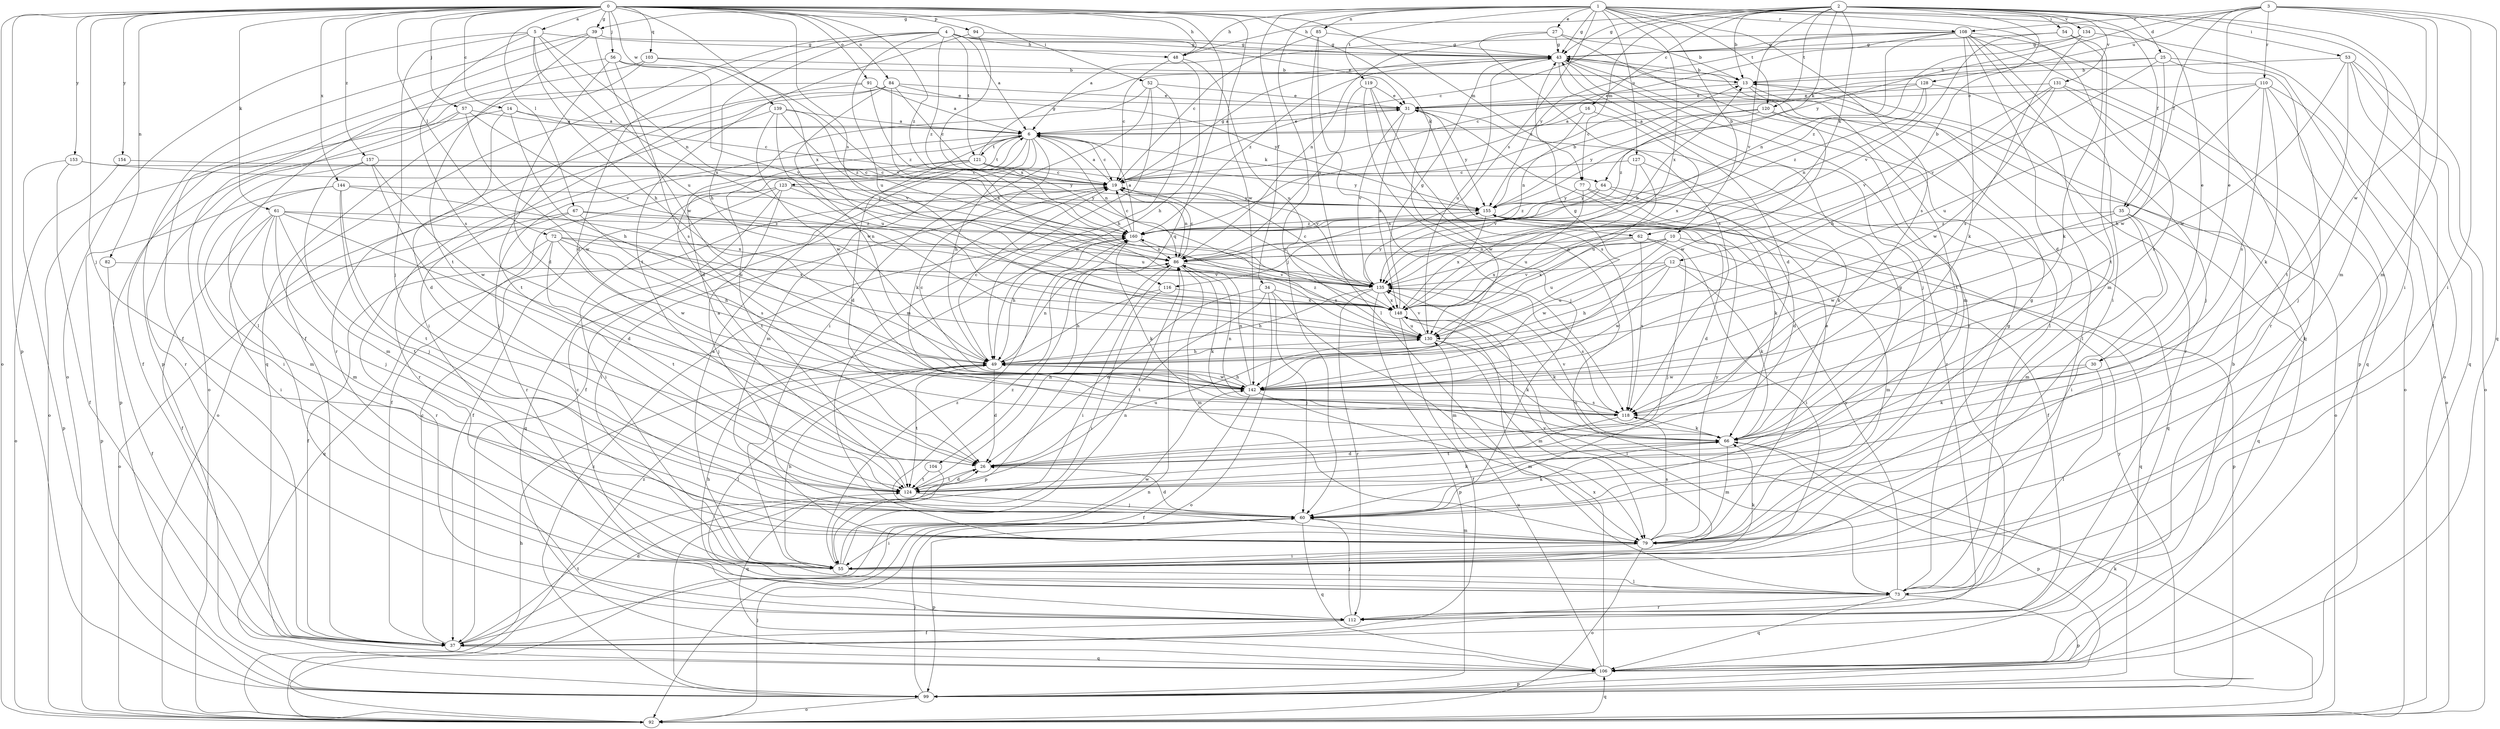 strict digraph  {
0;
1;
2;
3;
4;
5;
6;
10;
12;
13;
14;
16;
19;
25;
26;
27;
30;
31;
34;
35;
37;
39;
43;
48;
49;
52;
53;
54;
55;
56;
57;
60;
61;
62;
64;
66;
67;
72;
73;
77;
79;
82;
84;
85;
86;
91;
92;
94;
99;
103;
104;
106;
108;
110;
112;
116;
118;
119;
120;
121;
123;
124;
127;
128;
130;
131;
134;
135;
139;
142;
144;
148;
153;
154;
155;
157;
160;
0 -> 5  [label=a];
0 -> 14  [label=c];
0 -> 39  [label=g];
0 -> 48  [label=h];
0 -> 52  [label=i];
0 -> 56  [label=j];
0 -> 57  [label=j];
0 -> 60  [label=j];
0 -> 61  [label=k];
0 -> 62  [label=k];
0 -> 67  [label=l];
0 -> 72  [label=l];
0 -> 77  [label=m];
0 -> 82  [label=n];
0 -> 84  [label=n];
0 -> 91  [label=o];
0 -> 92  [label=o];
0 -> 94  [label=p];
0 -> 99  [label=p];
0 -> 103  [label=q];
0 -> 104  [label=q];
0 -> 116  [label=s];
0 -> 139  [label=w];
0 -> 142  [label=w];
0 -> 144  [label=x];
0 -> 148  [label=x];
0 -> 153  [label=y];
0 -> 154  [label=y];
0 -> 157  [label=z];
0 -> 160  [label=z];
1 -> 10  [label=b];
1 -> 27  [label=e];
1 -> 30  [label=e];
1 -> 34  [label=f];
1 -> 35  [label=f];
1 -> 39  [label=g];
1 -> 43  [label=g];
1 -> 48  [label=h];
1 -> 60  [label=j];
1 -> 85  [label=n];
1 -> 106  [label=q];
1 -> 108  [label=r];
1 -> 116  [label=s];
1 -> 118  [label=s];
1 -> 119  [label=t];
1 -> 120  [label=t];
1 -> 127  [label=u];
1 -> 148  [label=x];
2 -> 12  [label=b];
2 -> 13  [label=b];
2 -> 16  [label=c];
2 -> 19  [label=c];
2 -> 25  [label=d];
2 -> 43  [label=g];
2 -> 48  [label=h];
2 -> 53  [label=i];
2 -> 54  [label=i];
2 -> 55  [label=i];
2 -> 62  [label=k];
2 -> 64  [label=k];
2 -> 77  [label=m];
2 -> 79  [label=m];
2 -> 120  [label=t];
2 -> 131  [label=v];
2 -> 134  [label=v];
2 -> 135  [label=v];
3 -> 30  [label=e];
3 -> 35  [label=f];
3 -> 55  [label=i];
3 -> 79  [label=m];
3 -> 106  [label=q];
3 -> 108  [label=r];
3 -> 110  [label=r];
3 -> 128  [label=u];
3 -> 142  [label=w];
3 -> 155  [label=y];
4 -> 6  [label=a];
4 -> 26  [label=d];
4 -> 31  [label=e];
4 -> 37  [label=f];
4 -> 43  [label=g];
4 -> 48  [label=h];
4 -> 49  [label=h];
4 -> 121  [label=t];
4 -> 130  [label=u];
4 -> 160  [label=z];
5 -> 43  [label=g];
5 -> 49  [label=h];
5 -> 60  [label=j];
5 -> 86  [label=n];
5 -> 92  [label=o];
5 -> 118  [label=s];
5 -> 130  [label=u];
5 -> 148  [label=x];
6 -> 19  [label=c];
6 -> 26  [label=d];
6 -> 31  [label=e];
6 -> 37  [label=f];
6 -> 49  [label=h];
6 -> 64  [label=k];
6 -> 66  [label=k];
6 -> 79  [label=m];
6 -> 86  [label=n];
6 -> 112  [label=r];
6 -> 121  [label=t];
6 -> 123  [label=t];
10 -> 79  [label=m];
10 -> 86  [label=n];
10 -> 99  [label=p];
10 -> 130  [label=u];
10 -> 142  [label=w];
10 -> 148  [label=x];
12 -> 49  [label=h];
12 -> 66  [label=k];
12 -> 106  [label=q];
12 -> 130  [label=u];
12 -> 135  [label=v];
12 -> 142  [label=w];
13 -> 31  [label=e];
13 -> 73  [label=l];
13 -> 112  [label=r];
13 -> 124  [label=t];
14 -> 6  [label=a];
14 -> 19  [label=c];
14 -> 26  [label=d];
14 -> 49  [label=h];
14 -> 92  [label=o];
16 -> 6  [label=a];
16 -> 86  [label=n];
16 -> 148  [label=x];
19 -> 6  [label=a];
19 -> 43  [label=g];
19 -> 55  [label=i];
19 -> 86  [label=n];
19 -> 148  [label=x];
19 -> 155  [label=y];
25 -> 13  [label=b];
25 -> 19  [label=c];
25 -> 92  [label=o];
25 -> 106  [label=q];
25 -> 135  [label=v];
25 -> 142  [label=w];
26 -> 124  [label=t];
26 -> 130  [label=u];
27 -> 13  [label=b];
27 -> 43  [label=g];
27 -> 86  [label=n];
27 -> 112  [label=r];
27 -> 118  [label=s];
30 -> 66  [label=k];
30 -> 73  [label=l];
30 -> 142  [label=w];
31 -> 6  [label=a];
31 -> 112  [label=r];
31 -> 135  [label=v];
31 -> 142  [label=w];
31 -> 148  [label=x];
31 -> 155  [label=y];
34 -> 26  [label=d];
34 -> 60  [label=j];
34 -> 79  [label=m];
34 -> 92  [label=o];
34 -> 124  [label=t];
34 -> 148  [label=x];
35 -> 55  [label=i];
35 -> 79  [label=m];
35 -> 106  [label=q];
35 -> 142  [label=w];
35 -> 160  [label=z];
37 -> 13  [label=b];
37 -> 19  [label=c];
37 -> 26  [label=d];
37 -> 106  [label=q];
37 -> 124  [label=t];
39 -> 37  [label=f];
39 -> 43  [label=g];
39 -> 99  [label=p];
39 -> 124  [label=t];
39 -> 142  [label=w];
43 -> 13  [label=b];
43 -> 26  [label=d];
43 -> 60  [label=j];
43 -> 73  [label=l];
43 -> 79  [label=m];
43 -> 130  [label=u];
43 -> 160  [label=z];
48 -> 19  [label=c];
48 -> 49  [label=h];
48 -> 130  [label=u];
49 -> 19  [label=c];
49 -> 26  [label=d];
49 -> 43  [label=g];
49 -> 73  [label=l];
49 -> 86  [label=n];
49 -> 124  [label=t];
49 -> 142  [label=w];
52 -> 26  [label=d];
52 -> 31  [label=e];
52 -> 49  [label=h];
52 -> 55  [label=i];
52 -> 79  [label=m];
53 -> 13  [label=b];
53 -> 73  [label=l];
53 -> 92  [label=o];
53 -> 106  [label=q];
53 -> 124  [label=t];
53 -> 142  [label=w];
54 -> 43  [label=g];
54 -> 66  [label=k];
54 -> 79  [label=m];
54 -> 135  [label=v];
55 -> 6  [label=a];
55 -> 49  [label=h];
55 -> 66  [label=k];
55 -> 73  [label=l];
55 -> 86  [label=n];
55 -> 135  [label=v];
55 -> 142  [label=w];
55 -> 160  [label=z];
56 -> 13  [label=b];
56 -> 26  [label=d];
56 -> 73  [label=l];
56 -> 118  [label=s];
56 -> 135  [label=v];
57 -> 6  [label=a];
57 -> 99  [label=p];
57 -> 112  [label=r];
57 -> 135  [label=v];
57 -> 142  [label=w];
60 -> 26  [label=d];
60 -> 43  [label=g];
60 -> 55  [label=i];
60 -> 66  [label=k];
60 -> 79  [label=m];
60 -> 99  [label=p];
60 -> 106  [label=q];
61 -> 26  [label=d];
61 -> 37  [label=f];
61 -> 55  [label=i];
61 -> 60  [label=j];
61 -> 79  [label=m];
61 -> 124  [label=t];
61 -> 130  [label=u];
61 -> 160  [label=z];
62 -> 55  [label=i];
62 -> 60  [label=j];
62 -> 86  [label=n];
62 -> 118  [label=s];
62 -> 148  [label=x];
64 -> 26  [label=d];
64 -> 106  [label=q];
64 -> 155  [label=y];
64 -> 160  [label=z];
66 -> 26  [label=d];
66 -> 79  [label=m];
66 -> 99  [label=p];
66 -> 135  [label=v];
67 -> 86  [label=n];
67 -> 92  [label=o];
67 -> 112  [label=r];
67 -> 118  [label=s];
67 -> 160  [label=z];
72 -> 37  [label=f];
72 -> 49  [label=h];
72 -> 86  [label=n];
72 -> 106  [label=q];
72 -> 124  [label=t];
72 -> 142  [label=w];
72 -> 148  [label=x];
73 -> 19  [label=c];
73 -> 43  [label=g];
73 -> 49  [label=h];
73 -> 99  [label=p];
73 -> 106  [label=q];
73 -> 112  [label=r];
73 -> 155  [label=y];
77 -> 37  [label=f];
77 -> 66  [label=k];
77 -> 130  [label=u];
77 -> 155  [label=y];
79 -> 31  [label=e];
79 -> 43  [label=g];
79 -> 55  [label=i];
79 -> 92  [label=o];
79 -> 118  [label=s];
79 -> 155  [label=y];
79 -> 160  [label=z];
82 -> 37  [label=f];
82 -> 135  [label=v];
84 -> 19  [label=c];
84 -> 31  [label=e];
84 -> 55  [label=i];
84 -> 112  [label=r];
84 -> 142  [label=w];
84 -> 148  [label=x];
84 -> 155  [label=y];
85 -> 19  [label=c];
85 -> 43  [label=g];
85 -> 73  [label=l];
85 -> 118  [label=s];
86 -> 19  [label=c];
86 -> 55  [label=i];
86 -> 66  [label=k];
86 -> 79  [label=m];
86 -> 99  [label=p];
86 -> 135  [label=v];
91 -> 6  [label=a];
91 -> 31  [label=e];
91 -> 37  [label=f];
91 -> 124  [label=t];
91 -> 160  [label=z];
92 -> 49  [label=h];
92 -> 60  [label=j];
92 -> 86  [label=n];
92 -> 106  [label=q];
92 -> 160  [label=z];
94 -> 43  [label=g];
94 -> 124  [label=t];
94 -> 148  [label=x];
99 -> 60  [label=j];
99 -> 66  [label=k];
99 -> 92  [label=o];
99 -> 155  [label=y];
99 -> 160  [label=z];
103 -> 13  [label=b];
103 -> 92  [label=o];
103 -> 106  [label=q];
103 -> 135  [label=v];
104 -> 106  [label=q];
104 -> 124  [label=t];
106 -> 99  [label=p];
106 -> 130  [label=u];
106 -> 148  [label=x];
108 -> 6  [label=a];
108 -> 26  [label=d];
108 -> 43  [label=g];
108 -> 55  [label=i];
108 -> 66  [label=k];
108 -> 86  [label=n];
108 -> 99  [label=p];
108 -> 112  [label=r];
108 -> 124  [label=t];
108 -> 155  [label=y];
108 -> 160  [label=z];
110 -> 31  [label=e];
110 -> 49  [label=h];
110 -> 60  [label=j];
110 -> 66  [label=k];
110 -> 92  [label=o];
110 -> 118  [label=s];
110 -> 130  [label=u];
112 -> 37  [label=f];
112 -> 60  [label=j];
116 -> 49  [label=h];
116 -> 55  [label=i];
116 -> 148  [label=x];
118 -> 66  [label=k];
118 -> 86  [label=n];
118 -> 124  [label=t];
119 -> 31  [label=e];
119 -> 60  [label=j];
119 -> 86  [label=n];
119 -> 92  [label=o];
119 -> 118  [label=s];
120 -> 6  [label=a];
120 -> 92  [label=o];
120 -> 142  [label=w];
120 -> 155  [label=y];
120 -> 160  [label=z];
121 -> 19  [label=c];
121 -> 37  [label=f];
121 -> 43  [label=g];
121 -> 112  [label=r];
121 -> 124  [label=t];
121 -> 135  [label=v];
121 -> 155  [label=y];
123 -> 37  [label=f];
123 -> 55  [label=i];
123 -> 60  [label=j];
123 -> 106  [label=q];
123 -> 130  [label=u];
123 -> 155  [label=y];
124 -> 6  [label=a];
124 -> 26  [label=d];
124 -> 60  [label=j];
124 -> 66  [label=k];
124 -> 86  [label=n];
127 -> 19  [label=c];
127 -> 66  [label=k];
127 -> 130  [label=u];
127 -> 135  [label=v];
128 -> 19  [label=c];
128 -> 31  [label=e];
128 -> 60  [label=j];
128 -> 86  [label=n];
128 -> 160  [label=z];
130 -> 49  [label=h];
130 -> 66  [label=k];
130 -> 79  [label=m];
130 -> 135  [label=v];
130 -> 160  [label=z];
131 -> 31  [label=e];
131 -> 49  [label=h];
131 -> 73  [label=l];
131 -> 118  [label=s];
131 -> 135  [label=v];
131 -> 142  [label=w];
134 -> 43  [label=g];
134 -> 92  [label=o];
134 -> 118  [label=s];
134 -> 160  [label=z];
135 -> 19  [label=c];
135 -> 49  [label=h];
135 -> 99  [label=p];
135 -> 112  [label=r];
135 -> 118  [label=s];
135 -> 148  [label=x];
135 -> 155  [label=y];
139 -> 6  [label=a];
139 -> 92  [label=o];
139 -> 130  [label=u];
139 -> 135  [label=v];
139 -> 142  [label=w];
139 -> 160  [label=z];
142 -> 19  [label=c];
142 -> 37  [label=f];
142 -> 49  [label=h];
142 -> 79  [label=m];
142 -> 86  [label=n];
142 -> 118  [label=s];
144 -> 60  [label=j];
144 -> 79  [label=m];
144 -> 99  [label=p];
144 -> 124  [label=t];
144 -> 148  [label=x];
144 -> 155  [label=y];
148 -> 13  [label=b];
148 -> 37  [label=f];
148 -> 43  [label=g];
148 -> 66  [label=k];
148 -> 73  [label=l];
148 -> 130  [label=u];
153 -> 19  [label=c];
153 -> 37  [label=f];
153 -> 99  [label=p];
153 -> 155  [label=y];
154 -> 19  [label=c];
154 -> 92  [label=o];
155 -> 13  [label=b];
155 -> 26  [label=d];
155 -> 148  [label=x];
155 -> 160  [label=z];
157 -> 19  [label=c];
157 -> 55  [label=i];
157 -> 79  [label=m];
157 -> 124  [label=t];
157 -> 142  [label=w];
160 -> 6  [label=a];
160 -> 19  [label=c];
160 -> 49  [label=h];
160 -> 66  [label=k];
160 -> 86  [label=n];
}
